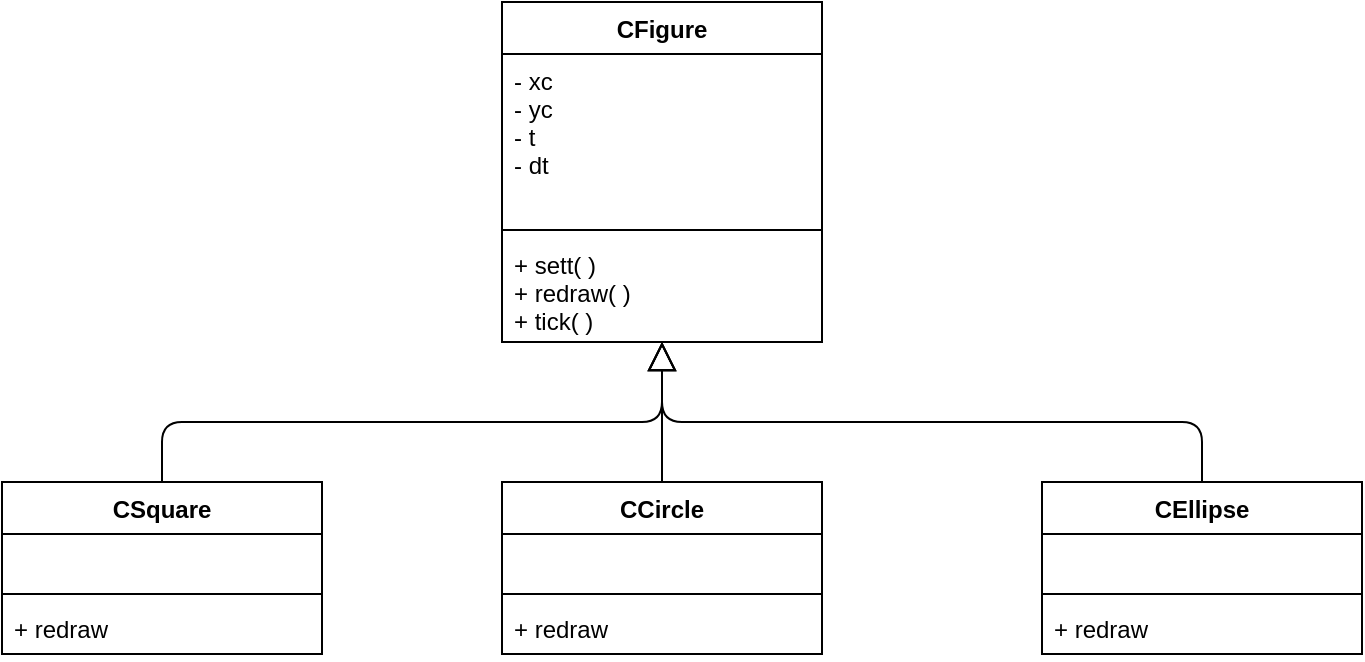 <mxfile version="12.6.5" type="device"><diagram name="Page-1" id="9f46799a-70d6-7492-0946-bef42562c5a5"><mxGraphModel dx="1086" dy="806" grid="1" gridSize="10" guides="1" tooltips="1" connect="1" arrows="1" fold="1" page="1" pageScale="1" pageWidth="1100" pageHeight="850" background="#ffffff" math="0" shadow="0"><root><mxCell id="0"/><mxCell id="1" parent="0"/><mxCell id="3R5aCRO1FrygWPwYwm3c-1" value="CFigure" style="swimlane;fontStyle=1;align=center;verticalAlign=top;childLayout=stackLayout;horizontal=1;startSize=26;horizontalStack=0;resizeParent=1;resizeParentMax=0;resizeLast=0;collapsible=1;marginBottom=0;" vertex="1" parent="1"><mxGeometry x="470" y="30" width="160" height="170" as="geometry"/></mxCell><mxCell id="3R5aCRO1FrygWPwYwm3c-2" value="- xc&#10;- yc&#10;- t&#10;- dt" style="text;strokeColor=none;fillColor=none;align=left;verticalAlign=top;spacingLeft=4;spacingRight=4;overflow=hidden;rotatable=0;points=[[0,0.5],[1,0.5]];portConstraint=eastwest;" vertex="1" parent="3R5aCRO1FrygWPwYwm3c-1"><mxGeometry y="26" width="160" height="84" as="geometry"/></mxCell><mxCell id="3R5aCRO1FrygWPwYwm3c-3" value="" style="line;strokeWidth=1;fillColor=none;align=left;verticalAlign=middle;spacingTop=-1;spacingLeft=3;spacingRight=3;rotatable=0;labelPosition=right;points=[];portConstraint=eastwest;" vertex="1" parent="3R5aCRO1FrygWPwYwm3c-1"><mxGeometry y="110" width="160" height="8" as="geometry"/></mxCell><mxCell id="3R5aCRO1FrygWPwYwm3c-4" value="+ sett( )&#10;+ redraw( )&#10;+ tick( )" style="text;strokeColor=none;fillColor=none;align=left;verticalAlign=top;spacingLeft=4;spacingRight=4;overflow=hidden;rotatable=0;points=[[0,0.5],[1,0.5]];portConstraint=eastwest;" vertex="1" parent="3R5aCRO1FrygWPwYwm3c-1"><mxGeometry y="118" width="160" height="52" as="geometry"/></mxCell><mxCell id="3R5aCRO1FrygWPwYwm3c-5" value="CCircle" style="swimlane;fontStyle=1;align=center;verticalAlign=top;childLayout=stackLayout;horizontal=1;startSize=26;horizontalStack=0;resizeParent=1;resizeParentMax=0;resizeLast=0;collapsible=1;marginBottom=0;" vertex="1" parent="1"><mxGeometry x="470" y="270" width="160" height="86" as="geometry"/></mxCell><mxCell id="3R5aCRO1FrygWPwYwm3c-6" value=" " style="text;strokeColor=none;fillColor=none;align=left;verticalAlign=top;spacingLeft=4;spacingRight=4;overflow=hidden;rotatable=0;points=[[0,0.5],[1,0.5]];portConstraint=eastwest;" vertex="1" parent="3R5aCRO1FrygWPwYwm3c-5"><mxGeometry y="26" width="160" height="26" as="geometry"/></mxCell><mxCell id="3R5aCRO1FrygWPwYwm3c-7" value="" style="line;strokeWidth=1;fillColor=none;align=left;verticalAlign=middle;spacingTop=-1;spacingLeft=3;spacingRight=3;rotatable=0;labelPosition=right;points=[];portConstraint=eastwest;" vertex="1" parent="3R5aCRO1FrygWPwYwm3c-5"><mxGeometry y="52" width="160" height="8" as="geometry"/></mxCell><mxCell id="3R5aCRO1FrygWPwYwm3c-8" value="+ redraw" style="text;strokeColor=none;fillColor=none;align=left;verticalAlign=top;spacingLeft=4;spacingRight=4;overflow=hidden;rotatable=0;points=[[0,0.5],[1,0.5]];portConstraint=eastwest;" vertex="1" parent="3R5aCRO1FrygWPwYwm3c-5"><mxGeometry y="60" width="160" height="26" as="geometry"/></mxCell><mxCell id="3R5aCRO1FrygWPwYwm3c-9" value="" style="endArrow=block;endFill=0;endSize=12;html=1;edgeStyle=orthogonalEdgeStyle;" edge="1" parent="1" source="3R5aCRO1FrygWPwYwm3c-5" target="3R5aCRO1FrygWPwYwm3c-1"><mxGeometry width="160" relative="1" as="geometry"><mxPoint x="470" y="380" as="sourcePoint"/><mxPoint x="630" y="380" as="targetPoint"/></mxGeometry></mxCell><mxCell id="3R5aCRO1FrygWPwYwm3c-10" value="CEllipse" style="swimlane;fontStyle=1;align=center;verticalAlign=top;childLayout=stackLayout;horizontal=1;startSize=26;horizontalStack=0;resizeParent=1;resizeParentMax=0;resizeLast=0;collapsible=1;marginBottom=0;" vertex="1" parent="1"><mxGeometry x="740" y="270" width="160" height="86" as="geometry"/></mxCell><mxCell id="3R5aCRO1FrygWPwYwm3c-11" value=" " style="text;strokeColor=none;fillColor=none;align=left;verticalAlign=top;spacingLeft=4;spacingRight=4;overflow=hidden;rotatable=0;points=[[0,0.5],[1,0.5]];portConstraint=eastwest;" vertex="1" parent="3R5aCRO1FrygWPwYwm3c-10"><mxGeometry y="26" width="160" height="26" as="geometry"/></mxCell><mxCell id="3R5aCRO1FrygWPwYwm3c-12" value="" style="line;strokeWidth=1;fillColor=none;align=left;verticalAlign=middle;spacingTop=-1;spacingLeft=3;spacingRight=3;rotatable=0;labelPosition=right;points=[];portConstraint=eastwest;" vertex="1" parent="3R5aCRO1FrygWPwYwm3c-10"><mxGeometry y="52" width="160" height="8" as="geometry"/></mxCell><mxCell id="3R5aCRO1FrygWPwYwm3c-13" value="+ redraw" style="text;strokeColor=none;fillColor=none;align=left;verticalAlign=top;spacingLeft=4;spacingRight=4;overflow=hidden;rotatable=0;points=[[0,0.5],[1,0.5]];portConstraint=eastwest;" vertex="1" parent="3R5aCRO1FrygWPwYwm3c-10"><mxGeometry y="60" width="160" height="26" as="geometry"/></mxCell><mxCell id="3R5aCRO1FrygWPwYwm3c-14" value="" style="endArrow=block;endFill=0;endSize=12;html=1;edgeStyle=orthogonalEdgeStyle;" edge="1" parent="1" source="3R5aCRO1FrygWPwYwm3c-10" target="3R5aCRO1FrygWPwYwm3c-1"><mxGeometry width="160" relative="1" as="geometry"><mxPoint x="740" y="380" as="sourcePoint"/><mxPoint x="820" y="200" as="targetPoint"/><Array as="points"><mxPoint x="820" y="240"/><mxPoint x="550" y="240"/></Array></mxGeometry></mxCell><mxCell id="3R5aCRO1FrygWPwYwm3c-15" value="CSquare" style="swimlane;fontStyle=1;align=center;verticalAlign=top;childLayout=stackLayout;horizontal=1;startSize=26;horizontalStack=0;resizeParent=1;resizeParentMax=0;resizeLast=0;collapsible=1;marginBottom=0;" vertex="1" parent="1"><mxGeometry x="220" y="270" width="160" height="86" as="geometry"/></mxCell><mxCell id="3R5aCRO1FrygWPwYwm3c-16" value=" " style="text;strokeColor=none;fillColor=none;align=left;verticalAlign=top;spacingLeft=4;spacingRight=4;overflow=hidden;rotatable=0;points=[[0,0.5],[1,0.5]];portConstraint=eastwest;" vertex="1" parent="3R5aCRO1FrygWPwYwm3c-15"><mxGeometry y="26" width="160" height="26" as="geometry"/></mxCell><mxCell id="3R5aCRO1FrygWPwYwm3c-17" value="" style="line;strokeWidth=1;fillColor=none;align=left;verticalAlign=middle;spacingTop=-1;spacingLeft=3;spacingRight=3;rotatable=0;labelPosition=right;points=[];portConstraint=eastwest;" vertex="1" parent="3R5aCRO1FrygWPwYwm3c-15"><mxGeometry y="52" width="160" height="8" as="geometry"/></mxCell><mxCell id="3R5aCRO1FrygWPwYwm3c-18" value="+ redraw" style="text;strokeColor=none;fillColor=none;align=left;verticalAlign=top;spacingLeft=4;spacingRight=4;overflow=hidden;rotatable=0;points=[[0,0.5],[1,0.5]];portConstraint=eastwest;" vertex="1" parent="3R5aCRO1FrygWPwYwm3c-15"><mxGeometry y="60" width="160" height="26" as="geometry"/></mxCell><mxCell id="3R5aCRO1FrygWPwYwm3c-19" value="" style="endArrow=block;endFill=0;endSize=12;html=1;edgeStyle=orthogonalEdgeStyle;" edge="1" parent="1" source="3R5aCRO1FrygWPwYwm3c-15" target="3R5aCRO1FrygWPwYwm3c-1"><mxGeometry width="160" relative="1" as="geometry"><mxPoint x="220" y="380" as="sourcePoint"/><mxPoint x="300" y="200" as="targetPoint"/><Array as="points"><mxPoint x="300" y="240"/><mxPoint x="550" y="240"/></Array></mxGeometry></mxCell></root></mxGraphModel></diagram></mxfile>